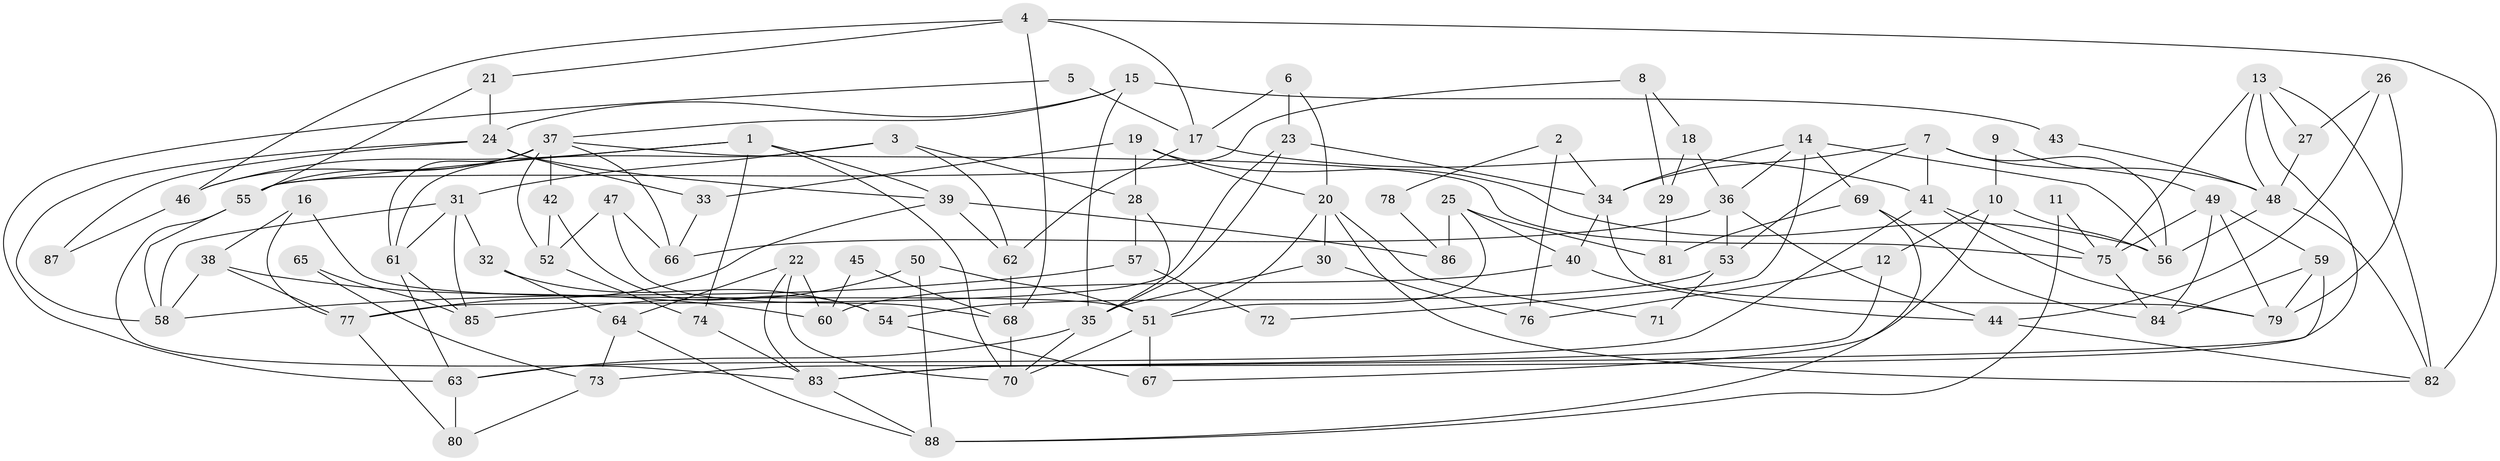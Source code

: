 // coarse degree distribution, {8: 0.037037037037037035, 4: 0.16666666666666666, 6: 0.16666666666666666, 7: 0.12962962962962962, 5: 0.14814814814814814, 3: 0.24074074074074073, 2: 0.05555555555555555, 10: 0.018518518518518517, 9: 0.037037037037037035}
// Generated by graph-tools (version 1.1) at 2025/41/03/06/25 10:41:55]
// undirected, 88 vertices, 176 edges
graph export_dot {
graph [start="1"]
  node [color=gray90,style=filled];
  1;
  2;
  3;
  4;
  5;
  6;
  7;
  8;
  9;
  10;
  11;
  12;
  13;
  14;
  15;
  16;
  17;
  18;
  19;
  20;
  21;
  22;
  23;
  24;
  25;
  26;
  27;
  28;
  29;
  30;
  31;
  32;
  33;
  34;
  35;
  36;
  37;
  38;
  39;
  40;
  41;
  42;
  43;
  44;
  45;
  46;
  47;
  48;
  49;
  50;
  51;
  52;
  53;
  54;
  55;
  56;
  57;
  58;
  59;
  60;
  61;
  62;
  63;
  64;
  65;
  66;
  67;
  68;
  69;
  70;
  71;
  72;
  73;
  74;
  75;
  76;
  77;
  78;
  79;
  80;
  81;
  82;
  83;
  84;
  85;
  86;
  87;
  88;
  1 -- 46;
  1 -- 70;
  1 -- 39;
  1 -- 55;
  1 -- 74;
  2 -- 34;
  2 -- 76;
  2 -- 78;
  3 -- 61;
  3 -- 28;
  3 -- 31;
  3 -- 62;
  4 -- 82;
  4 -- 17;
  4 -- 21;
  4 -- 46;
  4 -- 68;
  5 -- 63;
  5 -- 17;
  6 -- 23;
  6 -- 17;
  6 -- 20;
  7 -- 41;
  7 -- 34;
  7 -- 48;
  7 -- 53;
  7 -- 56;
  8 -- 55;
  8 -- 29;
  8 -- 18;
  9 -- 10;
  9 -- 49;
  10 -- 67;
  10 -- 56;
  10 -- 12;
  11 -- 75;
  11 -- 88;
  12 -- 83;
  12 -- 76;
  13 -- 27;
  13 -- 82;
  13 -- 48;
  13 -- 73;
  13 -- 75;
  14 -- 36;
  14 -- 56;
  14 -- 34;
  14 -- 69;
  14 -- 72;
  15 -- 35;
  15 -- 37;
  15 -- 24;
  15 -- 43;
  16 -- 77;
  16 -- 51;
  16 -- 38;
  17 -- 41;
  17 -- 62;
  18 -- 36;
  18 -- 29;
  19 -- 56;
  19 -- 20;
  19 -- 28;
  19 -- 33;
  20 -- 82;
  20 -- 30;
  20 -- 51;
  20 -- 71;
  21 -- 24;
  21 -- 55;
  22 -- 83;
  22 -- 70;
  22 -- 60;
  22 -- 64;
  23 -- 77;
  23 -- 35;
  23 -- 34;
  24 -- 39;
  24 -- 33;
  24 -- 58;
  24 -- 87;
  25 -- 40;
  25 -- 51;
  25 -- 81;
  25 -- 86;
  26 -- 44;
  26 -- 79;
  26 -- 27;
  27 -- 48;
  28 -- 35;
  28 -- 57;
  29 -- 81;
  30 -- 35;
  30 -- 76;
  31 -- 58;
  31 -- 32;
  31 -- 61;
  31 -- 85;
  32 -- 64;
  32 -- 54;
  33 -- 66;
  34 -- 40;
  34 -- 79;
  35 -- 70;
  35 -- 63;
  36 -- 53;
  36 -- 66;
  36 -- 44;
  37 -- 75;
  37 -- 55;
  37 -- 42;
  37 -- 46;
  37 -- 52;
  37 -- 61;
  37 -- 66;
  38 -- 58;
  38 -- 60;
  38 -- 77;
  39 -- 62;
  39 -- 77;
  39 -- 86;
  40 -- 60;
  40 -- 44;
  41 -- 63;
  41 -- 79;
  41 -- 75;
  42 -- 52;
  42 -- 54;
  43 -- 48;
  44 -- 82;
  45 -- 68;
  45 -- 60;
  46 -- 87;
  47 -- 52;
  47 -- 66;
  47 -- 68;
  48 -- 56;
  48 -- 82;
  49 -- 59;
  49 -- 75;
  49 -- 79;
  49 -- 84;
  50 -- 88;
  50 -- 85;
  50 -- 51;
  51 -- 67;
  51 -- 70;
  52 -- 74;
  53 -- 54;
  53 -- 71;
  54 -- 67;
  55 -- 58;
  55 -- 83;
  57 -- 58;
  57 -- 72;
  59 -- 84;
  59 -- 79;
  59 -- 83;
  61 -- 63;
  61 -- 85;
  62 -- 68;
  63 -- 80;
  64 -- 88;
  64 -- 73;
  65 -- 73;
  65 -- 85;
  68 -- 70;
  69 -- 84;
  69 -- 81;
  69 -- 88;
  73 -- 80;
  74 -- 83;
  75 -- 84;
  77 -- 80;
  78 -- 86;
  83 -- 88;
}
